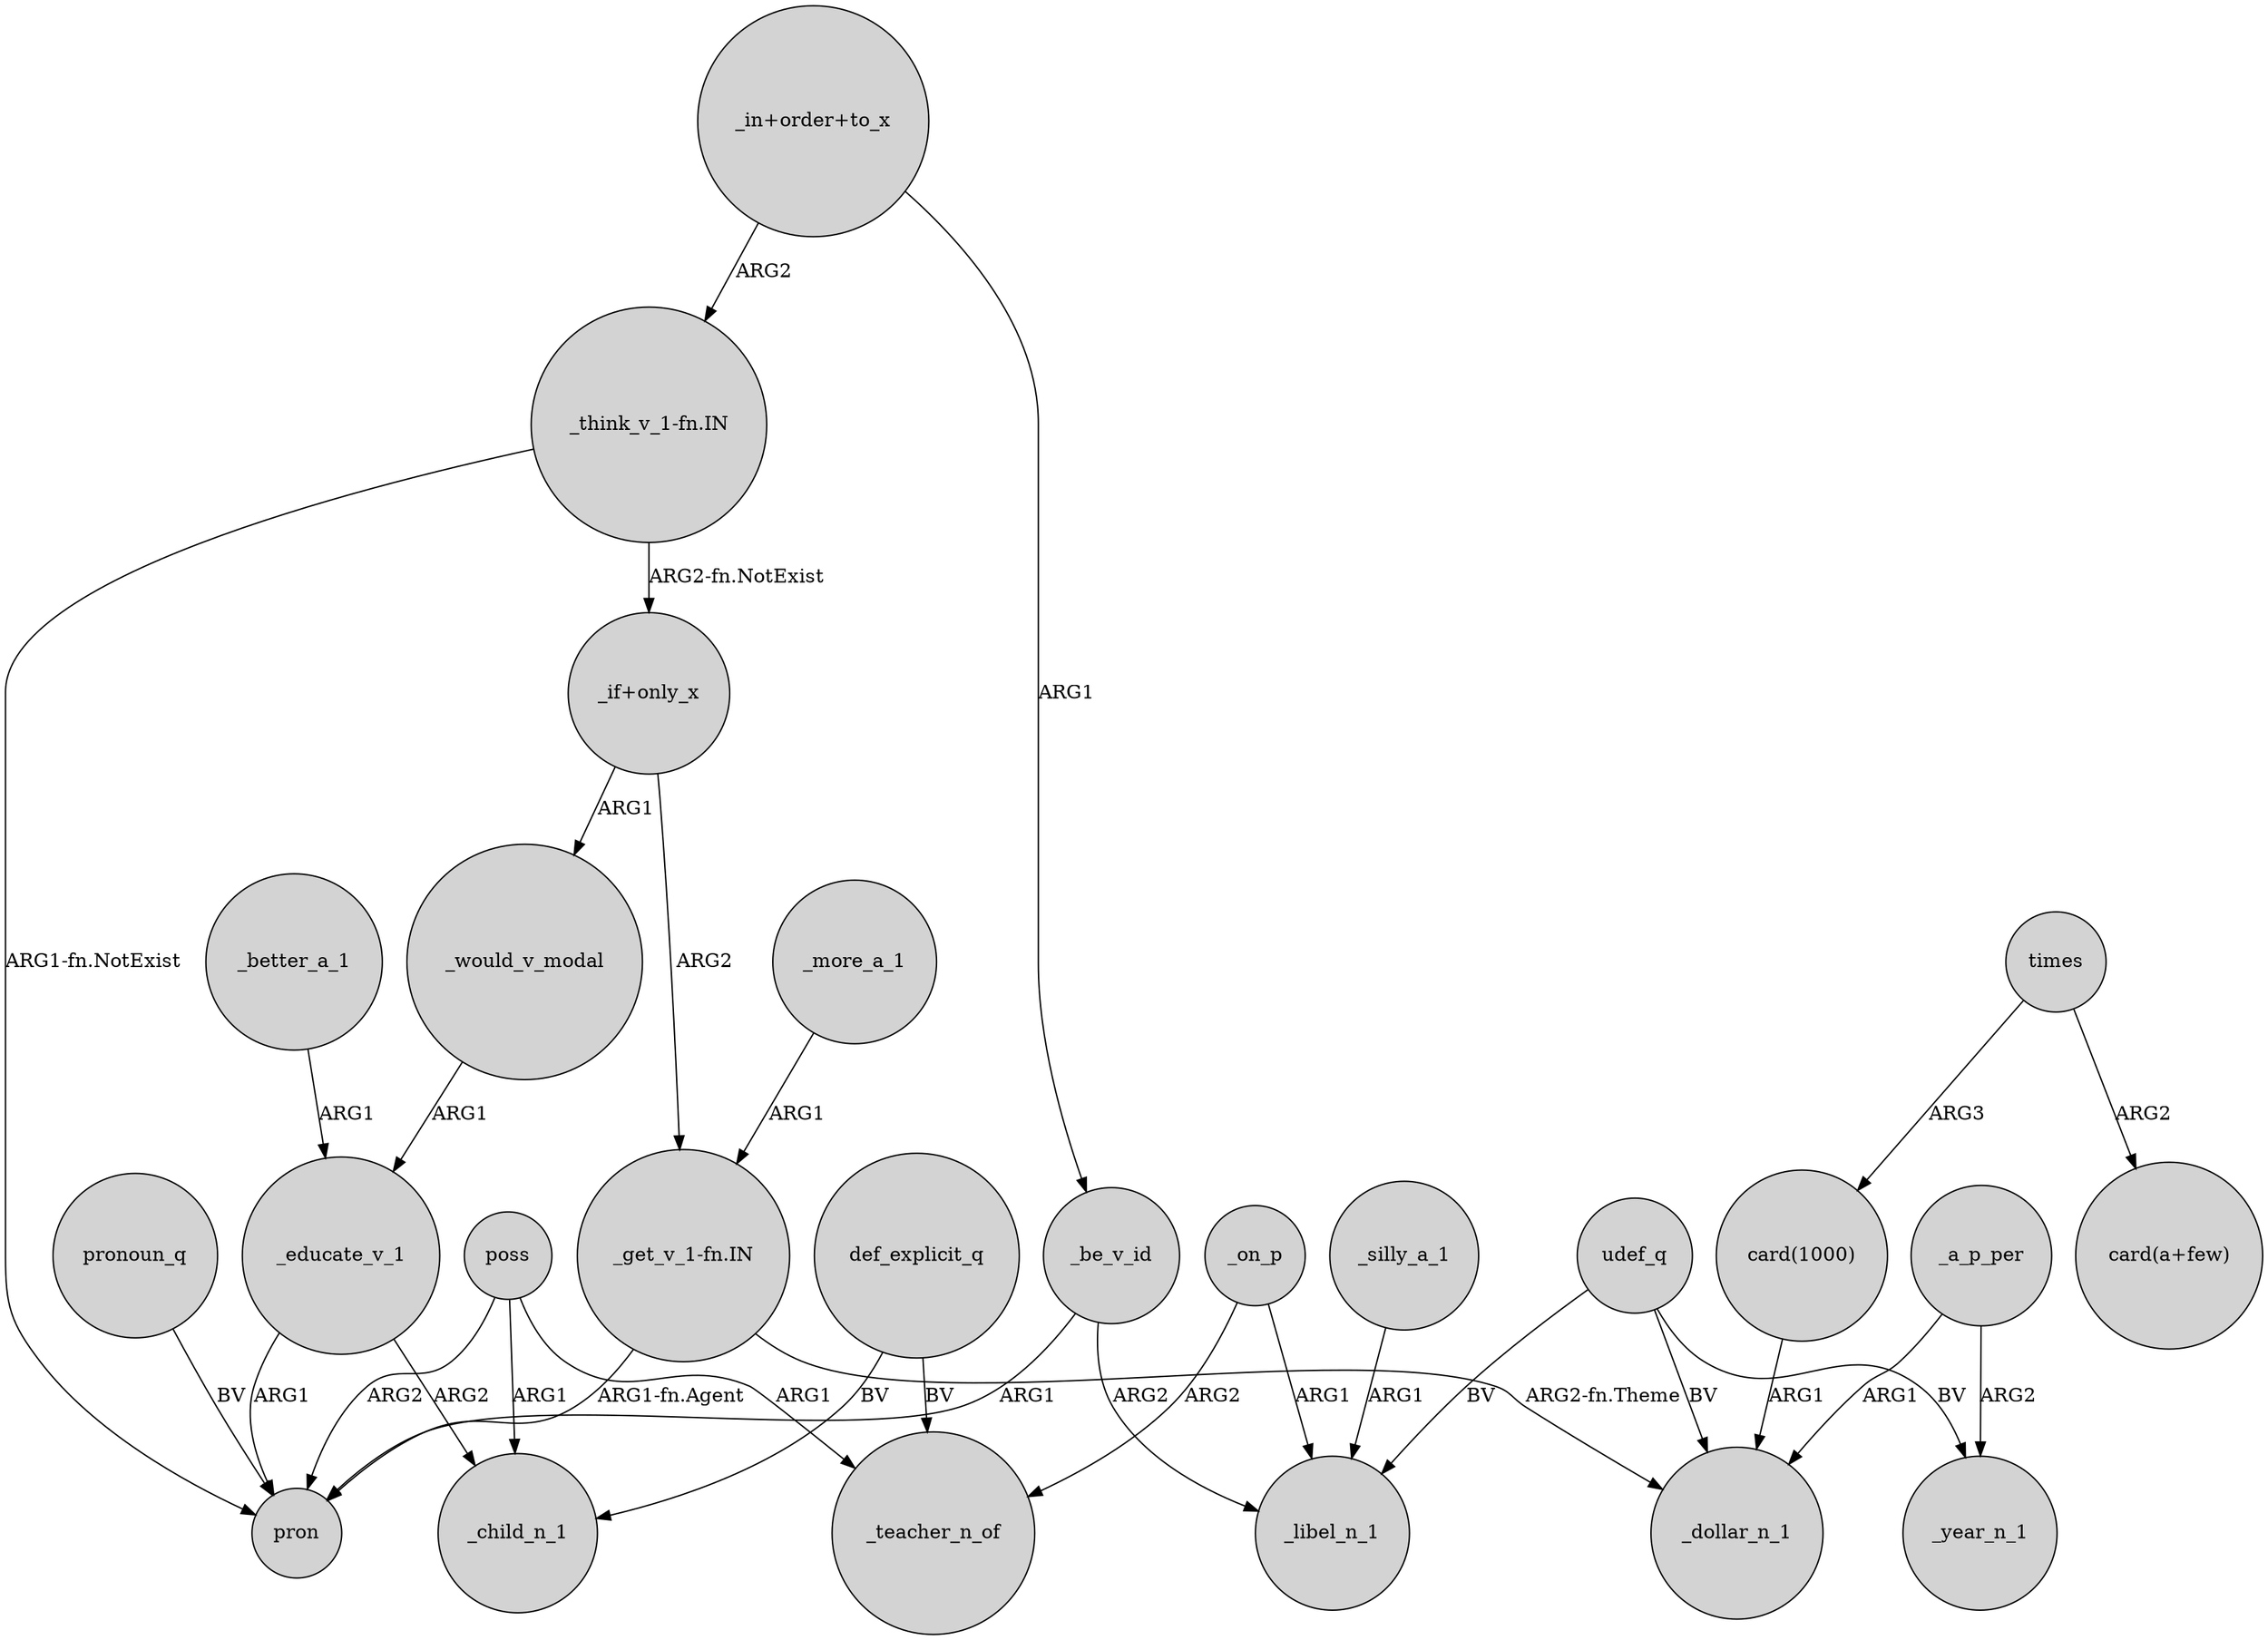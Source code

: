 digraph {
	node [shape=circle style=filled]
	"_if+only_x" -> _would_v_modal [label=ARG1]
	poss -> pron [label=ARG2]
	"_in+order+to_x" -> "_think_v_1-fn.IN" [label=ARG2]
	"_think_v_1-fn.IN" -> pron [label="ARG1-fn.NotExist"]
	"card(1000)" -> _dollar_n_1 [label=ARG1]
	_a_p_per -> _year_n_1 [label=ARG2]
	poss -> _child_n_1 [label=ARG1]
	"_in+order+to_x" -> _be_v_id [label=ARG1]
	_be_v_id -> pron [label=ARG1]
	_silly_a_1 -> _libel_n_1 [label=ARG1]
	_a_p_per -> _dollar_n_1 [label=ARG1]
	pronoun_q -> pron [label=BV]
	_more_a_1 -> "_get_v_1-fn.IN" [label=ARG1]
	"_get_v_1-fn.IN" -> pron [label="ARG1-fn.Agent"]
	_educate_v_1 -> _child_n_1 [label=ARG2]
	udef_q -> _libel_n_1 [label=BV]
	_better_a_1 -> _educate_v_1 [label=ARG1]
	"_get_v_1-fn.IN" -> _dollar_n_1 [label="ARG2-fn.Theme"]
	_would_v_modal -> _educate_v_1 [label=ARG1]
	def_explicit_q -> _child_n_1 [label=BV]
	udef_q -> _year_n_1 [label=BV]
	_educate_v_1 -> pron [label=ARG1]
	udef_q -> _dollar_n_1 [label=BV]
	_on_p -> _libel_n_1 [label=ARG1]
	"_think_v_1-fn.IN" -> "_if+only_x" [label="ARG2-fn.NotExist"]
	_be_v_id -> _libel_n_1 [label=ARG2]
	"_if+only_x" -> "_get_v_1-fn.IN" [label=ARG2]
	poss -> _teacher_n_of [label=ARG1]
	times -> "card(a+few)" [label=ARG2]
	_on_p -> _teacher_n_of [label=ARG2]
	def_explicit_q -> _teacher_n_of [label=BV]
	times -> "card(1000)" [label=ARG3]
}
